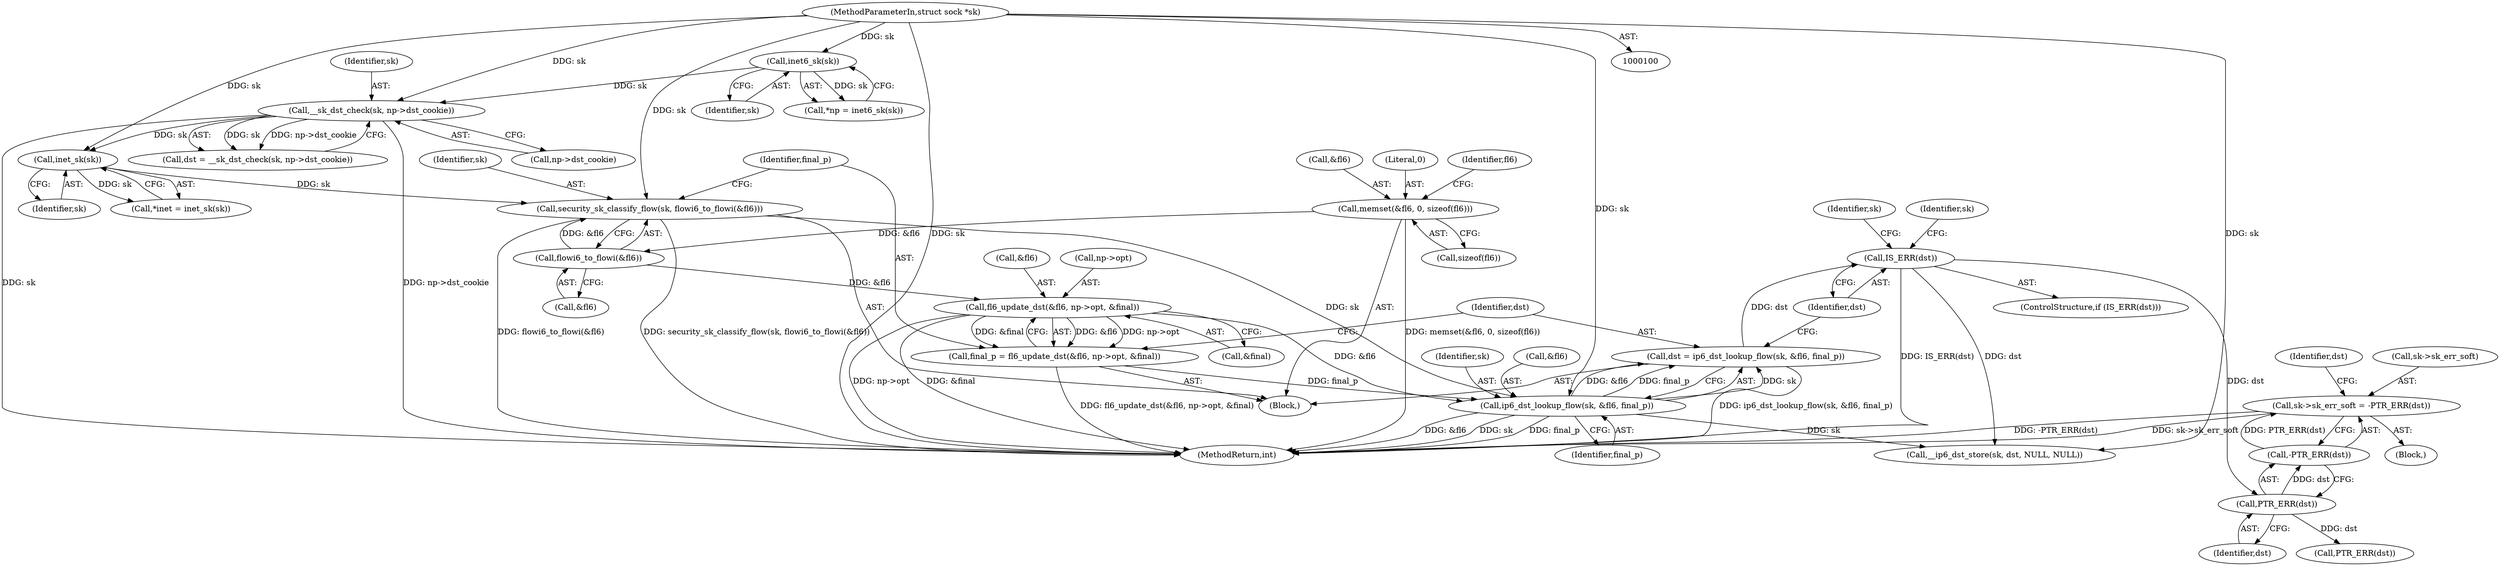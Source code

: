 digraph "1_linux_45f6fad84cc305103b28d73482b344d7f5b76f39_3@pointer" {
"1000221" [label="(Call,sk->sk_err_soft = -PTR_ERR(dst))"];
"1000225" [label="(Call,-PTR_ERR(dst))"];
"1000226" [label="(Call,PTR_ERR(dst))"];
"1000213" [label="(Call,IS_ERR(dst))"];
"1000205" [label="(Call,dst = ip6_dst_lookup_flow(sk, &fl6, final_p))"];
"1000207" [label="(Call,ip6_dst_lookup_flow(sk, &fl6, final_p))"];
"1000190" [label="(Call,security_sk_classify_flow(sk, flowi6_to_flowi(&fl6)))"];
"1000123" [label="(Call,inet_sk(sk))"];
"1000111" [label="(Call,__sk_dst_check(sk, np->dst_cookie))"];
"1000106" [label="(Call,inet6_sk(sk))"];
"1000101" [label="(MethodParameterIn,struct sock *sk)"];
"1000192" [label="(Call,flowi6_to_flowi(&fl6))"];
"1000128" [label="(Call,memset(&fl6, 0, sizeof(fl6)))"];
"1000197" [label="(Call,fl6_update_dst(&fl6, np->opt, &final))"];
"1000195" [label="(Call,final_p = fl6_update_dst(&fl6, np->opt, &final))"];
"1000208" [label="(Identifier,sk)"];
"1000128" [label="(Call,memset(&fl6, 0, sizeof(fl6)))"];
"1000238" [label="(MethodReturn,int)"];
"1000212" [label="(ControlStructure,if (IS_ERR(dst)))"];
"1000113" [label="(Call,np->dst_cookie)"];
"1000227" [label="(Identifier,dst)"];
"1000112" [label="(Identifier,sk)"];
"1000232" [label="(Identifier,sk)"];
"1000107" [label="(Identifier,sk)"];
"1000207" [label="(Call,ip6_dst_lookup_flow(sk, &fl6, final_p))"];
"1000106" [label="(Call,inet6_sk(sk))"];
"1000119" [label="(Block,)"];
"1000214" [label="(Identifier,dst)"];
"1000124" [label="(Identifier,sk)"];
"1000225" [label="(Call,-PTR_ERR(dst))"];
"1000131" [label="(Literal,0)"];
"1000213" [label="(Call,IS_ERR(dst))"];
"1000197" [label="(Call,fl6_update_dst(&fl6, np->opt, &final))"];
"1000218" [label="(Identifier,sk)"];
"1000123" [label="(Call,inet_sk(sk))"];
"1000101" [label="(MethodParameterIn,struct sock *sk)"];
"1000215" [label="(Block,)"];
"1000109" [label="(Call,dst = __sk_dst_check(sk, np->dst_cookie))"];
"1000191" [label="(Identifier,sk)"];
"1000222" [label="(Call,sk->sk_err_soft)"];
"1000231" [label="(Call,__ip6_dst_store(sk, dst, NULL, NULL))"];
"1000132" [label="(Call,sizeof(fl6))"];
"1000190" [label="(Call,security_sk_classify_flow(sk, flowi6_to_flowi(&fl6)))"];
"1000196" [label="(Identifier,final_p)"];
"1000203" [label="(Call,&final)"];
"1000111" [label="(Call,__sk_dst_check(sk, np->dst_cookie))"];
"1000211" [label="(Identifier,final_p)"];
"1000193" [label="(Call,&fl6)"];
"1000136" [label="(Identifier,fl6)"];
"1000192" [label="(Call,flowi6_to_flowi(&fl6))"];
"1000230" [label="(Identifier,dst)"];
"1000221" [label="(Call,sk->sk_err_soft = -PTR_ERR(dst))"];
"1000121" [label="(Call,*inet = inet_sk(sk))"];
"1000104" [label="(Call,*np = inet6_sk(sk))"];
"1000129" [label="(Call,&fl6)"];
"1000205" [label="(Call,dst = ip6_dst_lookup_flow(sk, &fl6, final_p))"];
"1000200" [label="(Call,np->opt)"];
"1000229" [label="(Call,PTR_ERR(dst))"];
"1000206" [label="(Identifier,dst)"];
"1000209" [label="(Call,&fl6)"];
"1000195" [label="(Call,final_p = fl6_update_dst(&fl6, np->opt, &final))"];
"1000198" [label="(Call,&fl6)"];
"1000226" [label="(Call,PTR_ERR(dst))"];
"1000221" -> "1000215"  [label="AST: "];
"1000221" -> "1000225"  [label="CFG: "];
"1000222" -> "1000221"  [label="AST: "];
"1000225" -> "1000221"  [label="AST: "];
"1000230" -> "1000221"  [label="CFG: "];
"1000221" -> "1000238"  [label="DDG: -PTR_ERR(dst)"];
"1000221" -> "1000238"  [label="DDG: sk->sk_err_soft"];
"1000225" -> "1000221"  [label="DDG: PTR_ERR(dst)"];
"1000225" -> "1000226"  [label="CFG: "];
"1000226" -> "1000225"  [label="AST: "];
"1000226" -> "1000225"  [label="DDG: dst"];
"1000226" -> "1000227"  [label="CFG: "];
"1000227" -> "1000226"  [label="AST: "];
"1000213" -> "1000226"  [label="DDG: dst"];
"1000226" -> "1000229"  [label="DDG: dst"];
"1000213" -> "1000212"  [label="AST: "];
"1000213" -> "1000214"  [label="CFG: "];
"1000214" -> "1000213"  [label="AST: "];
"1000218" -> "1000213"  [label="CFG: "];
"1000232" -> "1000213"  [label="CFG: "];
"1000213" -> "1000238"  [label="DDG: IS_ERR(dst)"];
"1000205" -> "1000213"  [label="DDG: dst"];
"1000213" -> "1000231"  [label="DDG: dst"];
"1000205" -> "1000119"  [label="AST: "];
"1000205" -> "1000207"  [label="CFG: "];
"1000206" -> "1000205"  [label="AST: "];
"1000207" -> "1000205"  [label="AST: "];
"1000214" -> "1000205"  [label="CFG: "];
"1000205" -> "1000238"  [label="DDG: ip6_dst_lookup_flow(sk, &fl6, final_p)"];
"1000207" -> "1000205"  [label="DDG: sk"];
"1000207" -> "1000205"  [label="DDG: &fl6"];
"1000207" -> "1000205"  [label="DDG: final_p"];
"1000207" -> "1000211"  [label="CFG: "];
"1000208" -> "1000207"  [label="AST: "];
"1000209" -> "1000207"  [label="AST: "];
"1000211" -> "1000207"  [label="AST: "];
"1000207" -> "1000238"  [label="DDG: &fl6"];
"1000207" -> "1000238"  [label="DDG: sk"];
"1000207" -> "1000238"  [label="DDG: final_p"];
"1000190" -> "1000207"  [label="DDG: sk"];
"1000101" -> "1000207"  [label="DDG: sk"];
"1000197" -> "1000207"  [label="DDG: &fl6"];
"1000195" -> "1000207"  [label="DDG: final_p"];
"1000207" -> "1000231"  [label="DDG: sk"];
"1000190" -> "1000119"  [label="AST: "];
"1000190" -> "1000192"  [label="CFG: "];
"1000191" -> "1000190"  [label="AST: "];
"1000192" -> "1000190"  [label="AST: "];
"1000196" -> "1000190"  [label="CFG: "];
"1000190" -> "1000238"  [label="DDG: security_sk_classify_flow(sk, flowi6_to_flowi(&fl6))"];
"1000190" -> "1000238"  [label="DDG: flowi6_to_flowi(&fl6)"];
"1000123" -> "1000190"  [label="DDG: sk"];
"1000101" -> "1000190"  [label="DDG: sk"];
"1000192" -> "1000190"  [label="DDG: &fl6"];
"1000123" -> "1000121"  [label="AST: "];
"1000123" -> "1000124"  [label="CFG: "];
"1000124" -> "1000123"  [label="AST: "];
"1000121" -> "1000123"  [label="CFG: "];
"1000123" -> "1000121"  [label="DDG: sk"];
"1000111" -> "1000123"  [label="DDG: sk"];
"1000101" -> "1000123"  [label="DDG: sk"];
"1000111" -> "1000109"  [label="AST: "];
"1000111" -> "1000113"  [label="CFG: "];
"1000112" -> "1000111"  [label="AST: "];
"1000113" -> "1000111"  [label="AST: "];
"1000109" -> "1000111"  [label="CFG: "];
"1000111" -> "1000238"  [label="DDG: sk"];
"1000111" -> "1000238"  [label="DDG: np->dst_cookie"];
"1000111" -> "1000109"  [label="DDG: sk"];
"1000111" -> "1000109"  [label="DDG: np->dst_cookie"];
"1000106" -> "1000111"  [label="DDG: sk"];
"1000101" -> "1000111"  [label="DDG: sk"];
"1000106" -> "1000104"  [label="AST: "];
"1000106" -> "1000107"  [label="CFG: "];
"1000107" -> "1000106"  [label="AST: "];
"1000104" -> "1000106"  [label="CFG: "];
"1000106" -> "1000104"  [label="DDG: sk"];
"1000101" -> "1000106"  [label="DDG: sk"];
"1000101" -> "1000100"  [label="AST: "];
"1000101" -> "1000238"  [label="DDG: sk"];
"1000101" -> "1000231"  [label="DDG: sk"];
"1000192" -> "1000193"  [label="CFG: "];
"1000193" -> "1000192"  [label="AST: "];
"1000128" -> "1000192"  [label="DDG: &fl6"];
"1000192" -> "1000197"  [label="DDG: &fl6"];
"1000128" -> "1000119"  [label="AST: "];
"1000128" -> "1000132"  [label="CFG: "];
"1000129" -> "1000128"  [label="AST: "];
"1000131" -> "1000128"  [label="AST: "];
"1000132" -> "1000128"  [label="AST: "];
"1000136" -> "1000128"  [label="CFG: "];
"1000128" -> "1000238"  [label="DDG: memset(&fl6, 0, sizeof(fl6))"];
"1000197" -> "1000195"  [label="AST: "];
"1000197" -> "1000203"  [label="CFG: "];
"1000198" -> "1000197"  [label="AST: "];
"1000200" -> "1000197"  [label="AST: "];
"1000203" -> "1000197"  [label="AST: "];
"1000195" -> "1000197"  [label="CFG: "];
"1000197" -> "1000238"  [label="DDG: np->opt"];
"1000197" -> "1000238"  [label="DDG: &final"];
"1000197" -> "1000195"  [label="DDG: &fl6"];
"1000197" -> "1000195"  [label="DDG: np->opt"];
"1000197" -> "1000195"  [label="DDG: &final"];
"1000195" -> "1000119"  [label="AST: "];
"1000196" -> "1000195"  [label="AST: "];
"1000206" -> "1000195"  [label="CFG: "];
"1000195" -> "1000238"  [label="DDG: fl6_update_dst(&fl6, np->opt, &final)"];
}
